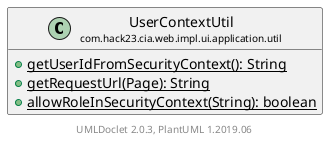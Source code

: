 @startuml
    set namespaceSeparator none
    hide empty fields
    hide empty methods

    class "<size:14>UserContextUtil\n<size:10>com.hack23.cia.web.impl.ui.application.util" as com.hack23.cia.web.impl.ui.application.util.UserContextUtil [[UserContextUtil.html]] {
        {static} +getUserIdFromSecurityContext(): String
        {static} +getRequestUrl(Page): String
        {static} +allowRoleInSecurityContext(String): boolean
    }

    center footer UMLDoclet 2.0.3, PlantUML 1.2019.06
@enduml
